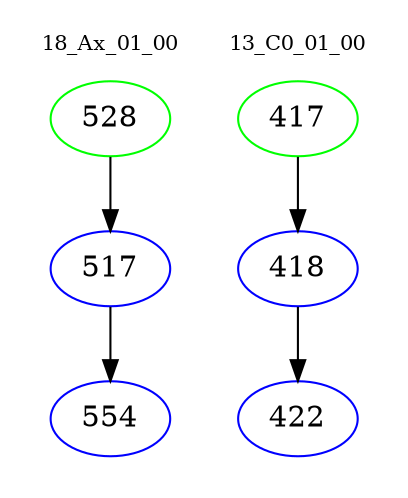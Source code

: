 digraph{
subgraph cluster_0 {
color = white
label = "18_Ax_01_00";
fontsize=10;
T0_528 [label="528", color="green"]
T0_528 -> T0_517 [color="black"]
T0_517 [label="517", color="blue"]
T0_517 -> T0_554 [color="black"]
T0_554 [label="554", color="blue"]
}
subgraph cluster_1 {
color = white
label = "13_C0_01_00";
fontsize=10;
T1_417 [label="417", color="green"]
T1_417 -> T1_418 [color="black"]
T1_418 [label="418", color="blue"]
T1_418 -> T1_422 [color="black"]
T1_422 [label="422", color="blue"]
}
}
